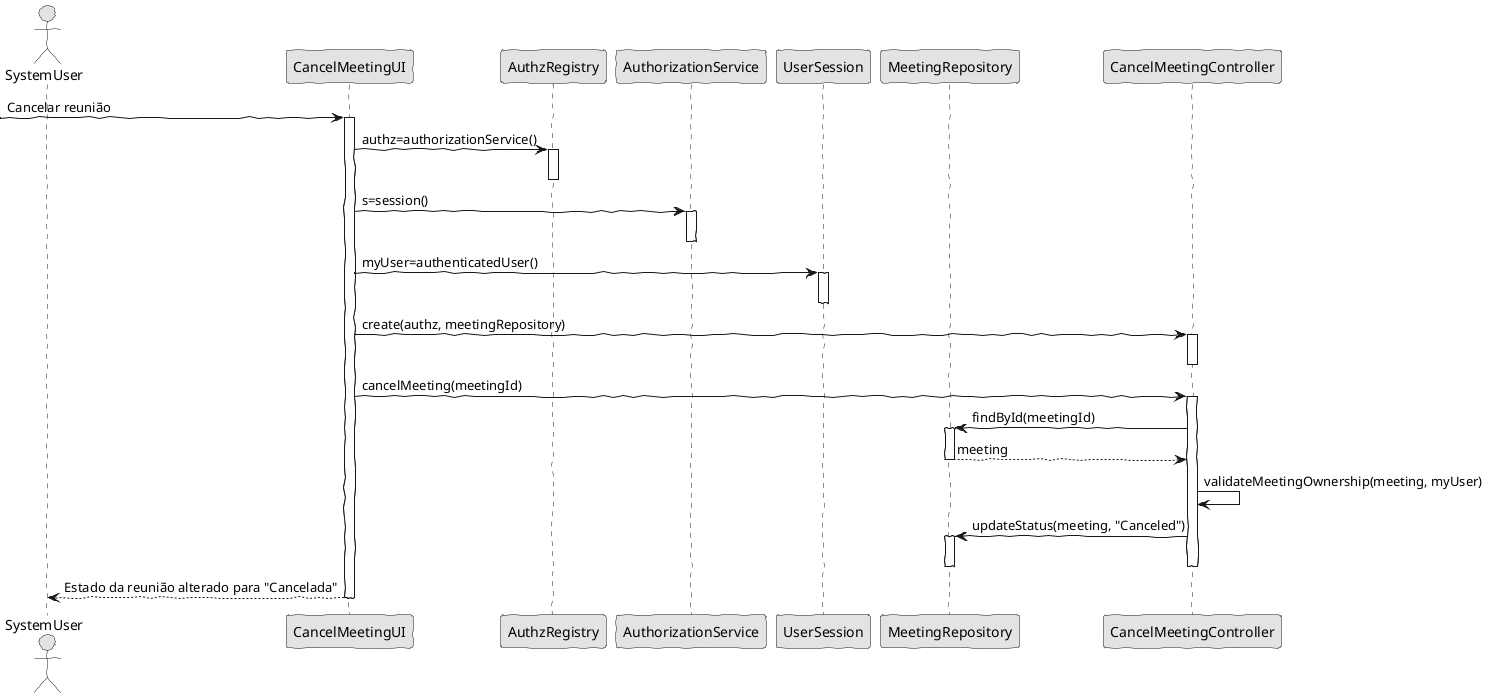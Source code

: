 @startuml
'http://plantuml.com/skinparam.html
skinparam handwritten true
skinparam monochrome true
skinparam packageStyle rect
skinparam defaultFontName FG Virgil
skinparam shadowing false

actor SystemUser as Actor
participant CancelMeetingUI as UI
participant AuthzRegistry as AuthzRes
participant AuthorizationService as AuthzSvc
participant UserSession as UserS
participant MeetingRepository as Repo
participant CancelMeetingController as Controller

-> UI: Cancelar reunião
activate UI
    UI -> AuthzRes : authz=authorizationService()
    activate AuthzRes
    deactivate AuthzRes
    UI -> AuthzSvc : s=session()
    activate AuthzSvc
    deactivate AuthzSvc
    UI -> UserS : myUser=authenticatedUser()
    activate UserS
    deactivate UserS

    UI -> Controller: create(authz, meetingRepository)
    activate Controller
    deactivate Controller
    UI -> Controller: cancelMeeting(meetingId)
    activate Controller
        Controller -> Repo : findById(meetingId)
        activate Repo
        Repo --> Controller : meeting
        deactivate Repo
        Controller -> Controller : validateMeetingOwnership(meeting, myUser)
        Controller -> Repo : updateStatus(meeting, "Canceled")
        activate Repo
        deactivate Repo
    deactivate Controller

    UI --> Actor : Estado da reunião alterado para "Cancelada"
deactivate UI
@enduml
